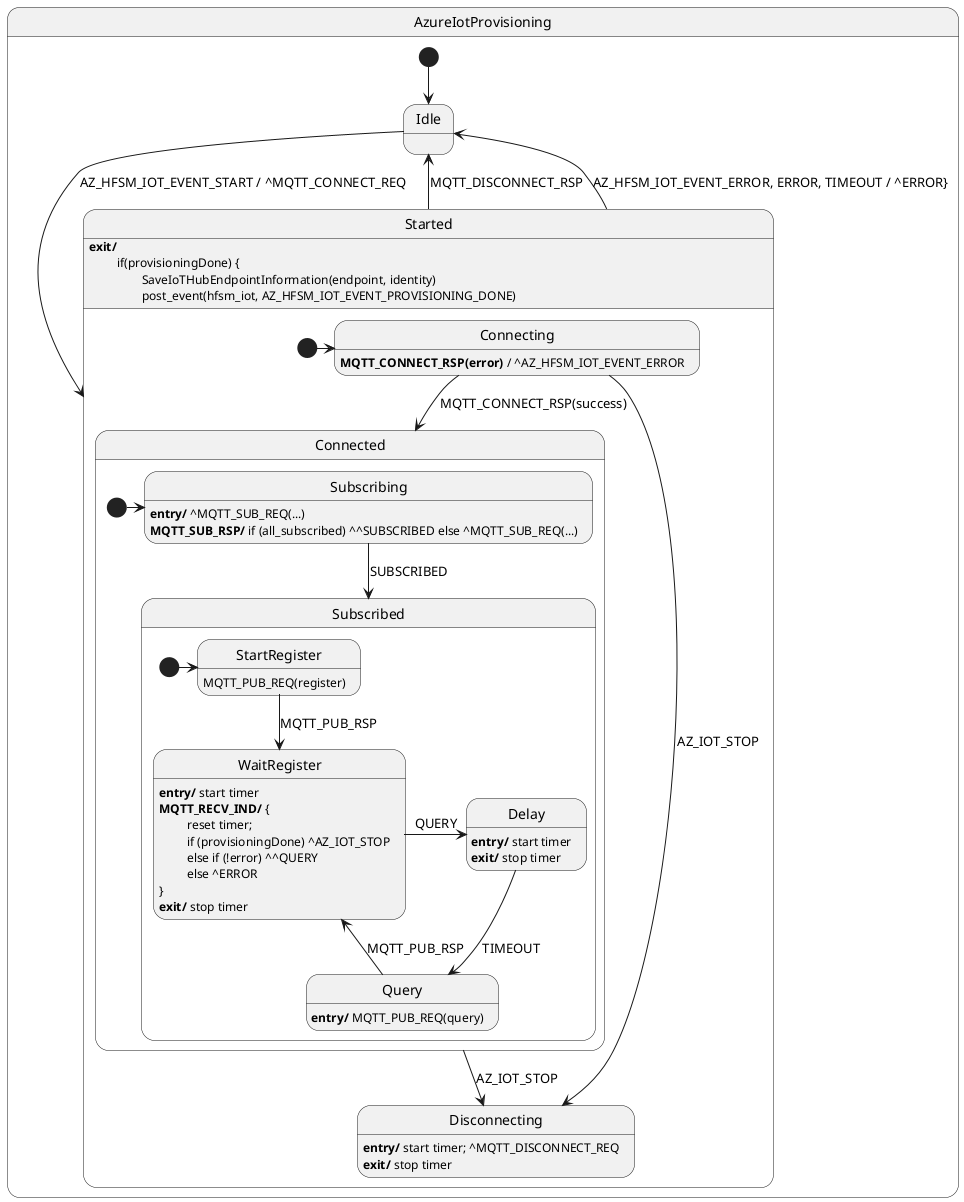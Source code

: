 @startuml

state AzureIotProvisioning {
state Idle
    state Started {
        state Connecting
        Connecting : <b>MQTT_CONNECT_RSP(error)</b> / ^AZ_HFSM_IOT_EVENT_ERROR

        state Connected {
            state Subscribing
            Subscribing : <b>entry/</b> ^MQTT_SUB_REQ(...)
            Subscribing : <b>MQTT_SUB_RSP/</b> if (all_subscribed) ^^SUBSCRIBED else ^MQTT_SUB_REQ(...)
            state Subscribed {
                state StartRegister
                StartRegister : MQTT_PUB_REQ(register)

                state WaitRegister
                WaitRegister : <b>entry/</b> start timer
                WaitRegister : <b>MQTT_RECV_IND/</b> {
                WaitRegister : \t reset timer;
                WaitRegister : \t if (provisioningDone) ^AZ_IOT_STOP
                WaitRegister : \t else if (!error) ^^QUERY
                WaitRegister : \t else ^ERROR
                WaitRegister : }
                WaitRegister : <b>exit/</b> stop timer

                state Delay
                Delay : <b>entry/</b> start timer
                Delay : <b>exit/</b> stop timer

                state Query
                Query : <b>entry/</b> MQTT_PUB_REQ(query)

                [*] -> StartRegister
                StartRegister --> WaitRegister : MQTT_PUB_RSP
                WaitRegister -> Delay : QUERY
                Delay --> Query : TIMEOUT
                Query -> WaitRegister : MQTT_PUB_RSP
            }

            [*] -> Subscribing
            Subscribing --> Subscribed : SUBSCRIBED
        }

        state Disconnecting
        Disconnecting : <b>entry/</b> start timer; ^MQTT_DISCONNECT_REQ
        Disconnecting : <b>exit/</b> stop timer

        [*] -> Connecting
        Connecting --> Connected : MQTT_CONNECT_RSP(success)
        Connecting --> Disconnecting : AZ_IOT_STOP
        Connected --> Disconnecting : AZ_IOT_STOP
    }

    Started : <b>exit/</b>
    Started: \t if(provisioningDone) {
    Started: \t\t SaveIoTHubEndpointInformation(endpoint, identity)
    Started: \t\t post_event(hfsm_iot, AZ_HFSM_IOT_EVENT_PROVISIONING_DONE)

    [*] --> Idle
    Idle -> Started : AZ_HFSM_IOT_EVENT_START / ^MQTT_CONNECT_REQ
    Started --> Idle : MQTT_DISCONNECT_RSP
    Started --> Idle : AZ_HFSM_IOT_EVENT_ERROR, ERROR, TIMEOUT / ^ERROR}

@enduml
